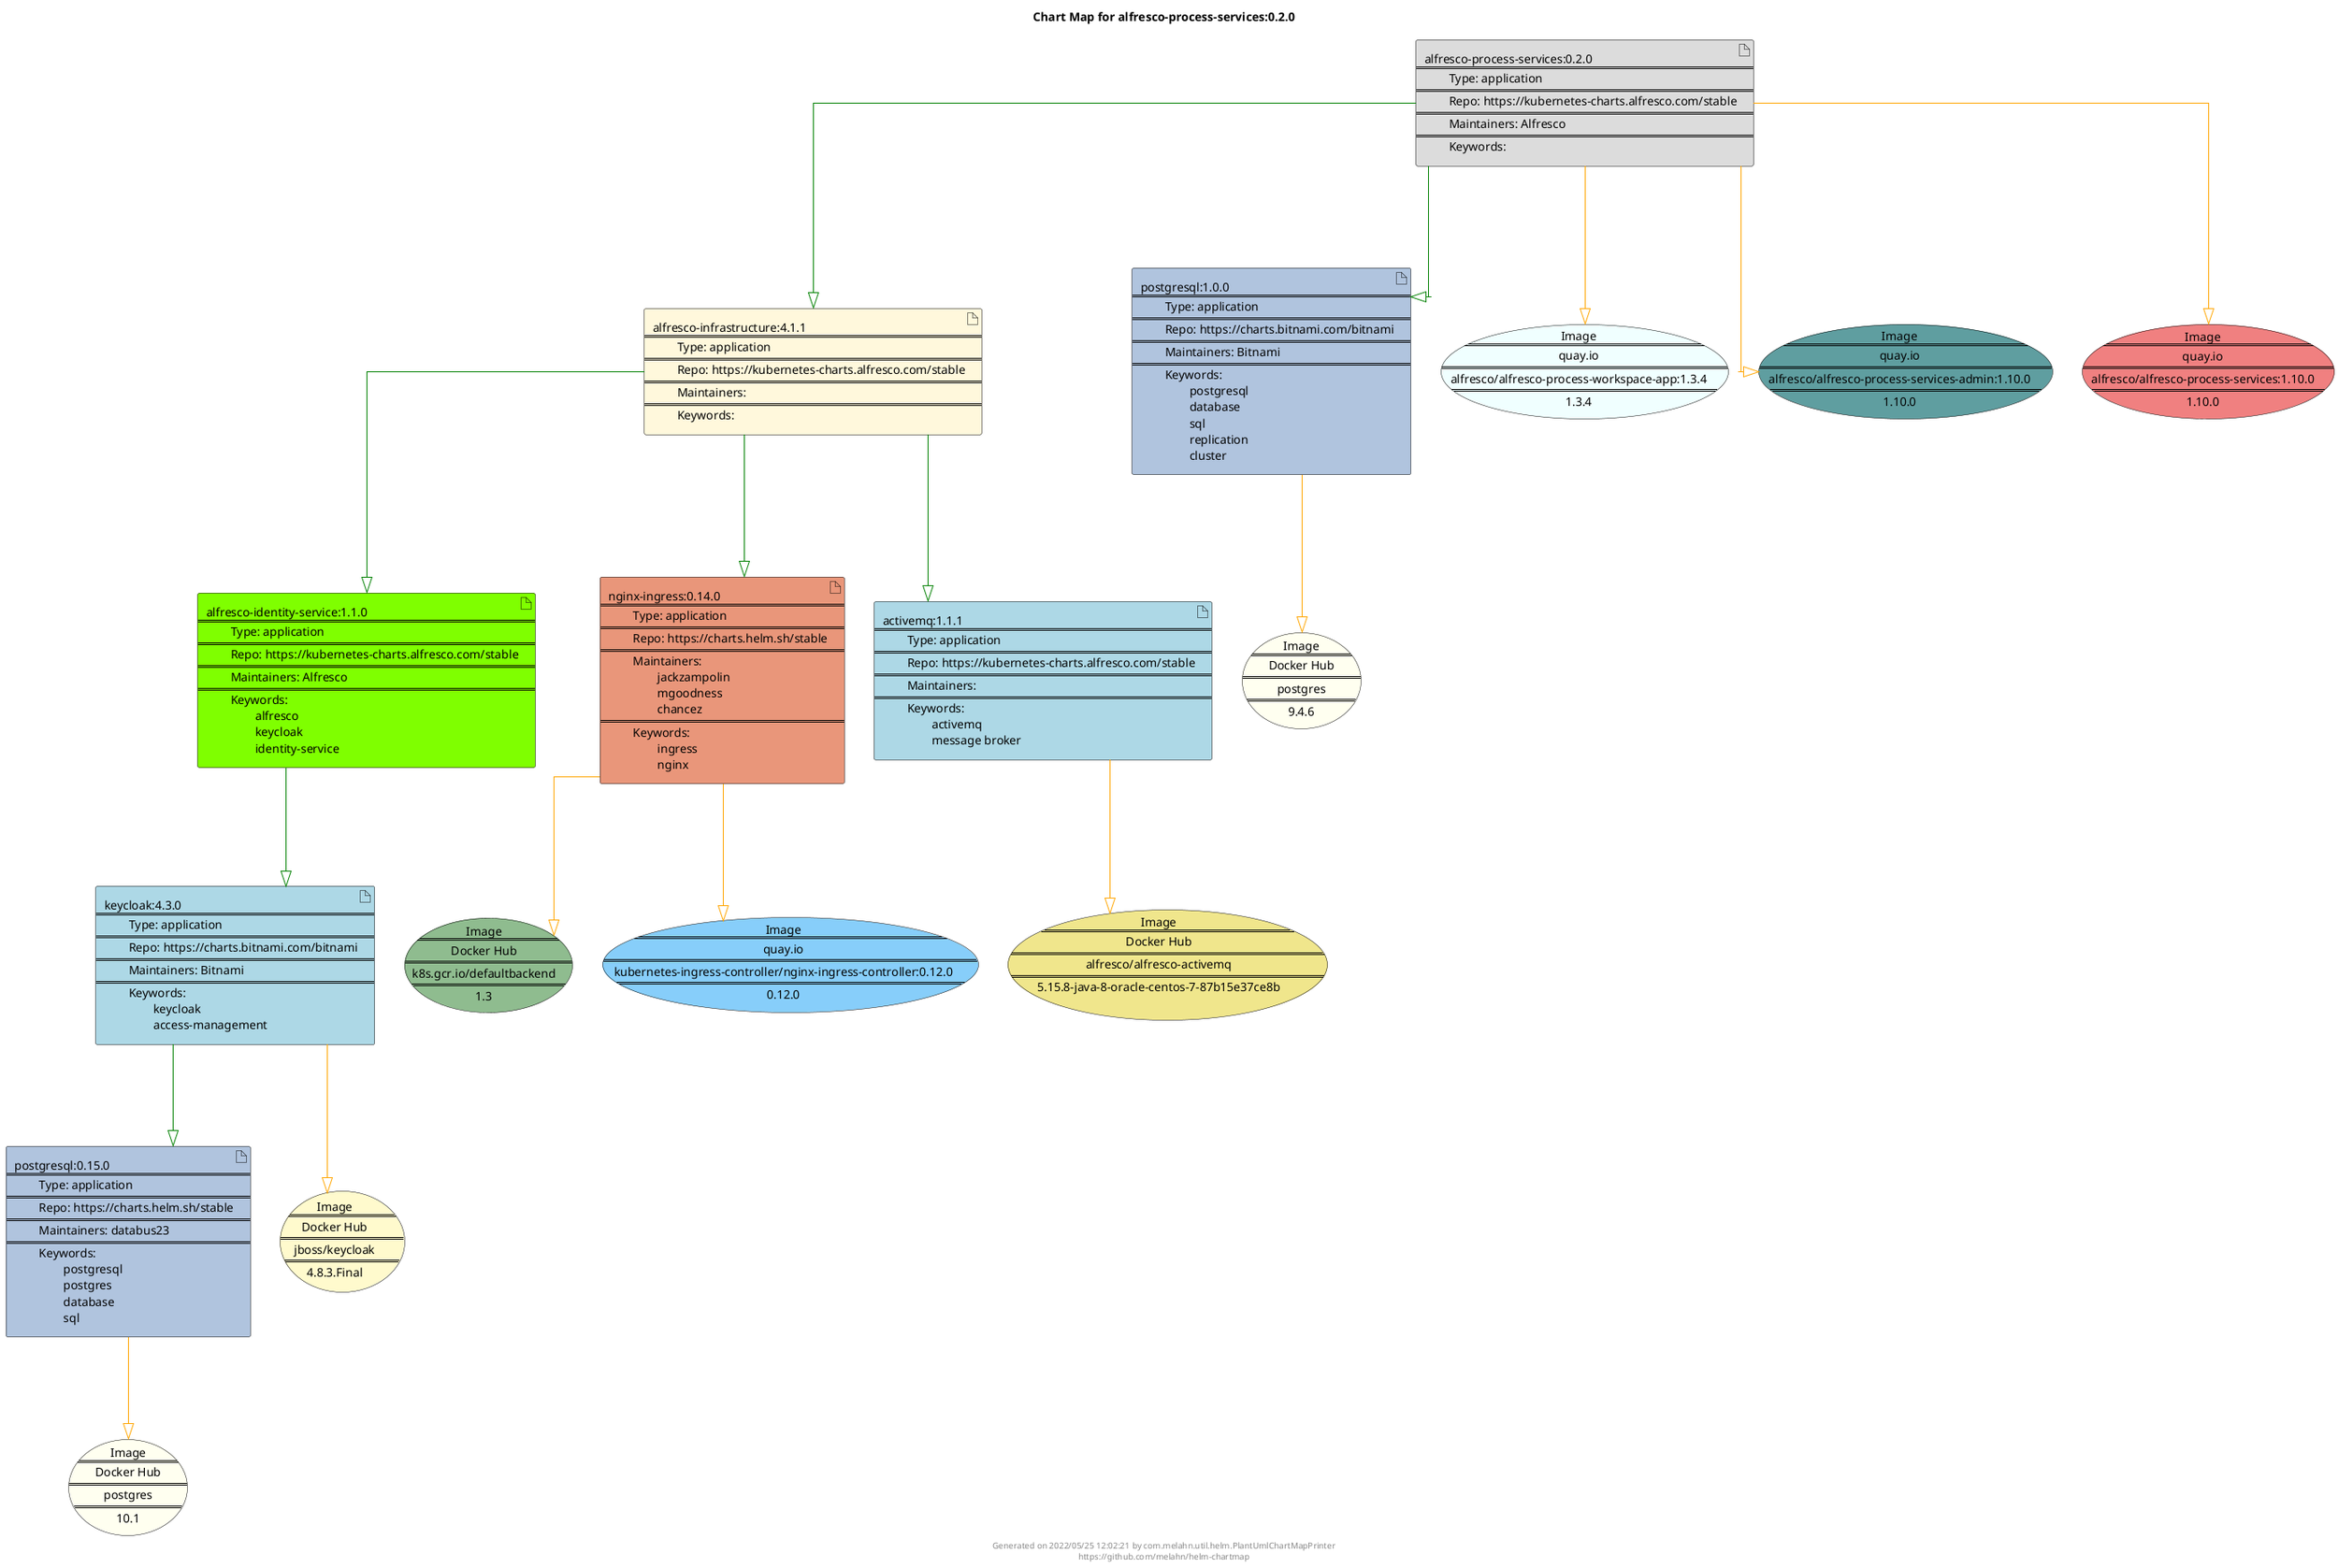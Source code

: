@startuml
skinparam linetype ortho
skinparam backgroundColor white
skinparam usecaseBorderColor black
skinparam usecaseArrowColor LightSlateGray
skinparam artifactBorderColor black
skinparam artifactArrowColor LightSlateGray

title Chart Map for alfresco-process-services:0.2.0

'There are 8 referenced Helm Charts
artifact "alfresco-process-services:0.2.0\n====\n\tType: application\n====\n\tRepo: https://kubernetes-charts.alfresco.com/stable\n====\n\tMaintainers: Alfresco\n====\n\tKeywords: " as alfresco_process_services_0_2_0 #Gainsboro
artifact "postgresql:0.15.0\n====\n\tType: application\n====\n\tRepo: https://charts.helm.sh/stable\n====\n\tMaintainers: databus23\n====\n\tKeywords: \n\t\tpostgresql\n\t\tpostgres\n\t\tdatabase\n\t\tsql" as postgresql_0_15_0 #LightSteelBlue
artifact "alfresco-infrastructure:4.1.1\n====\n\tType: application\n====\n\tRepo: https://kubernetes-charts.alfresco.com/stable\n====\n\tMaintainers: \n====\n\tKeywords: " as alfresco_infrastructure_4_1_1 #Cornsilk
artifact "postgresql:1.0.0\n====\n\tType: application\n====\n\tRepo: https://charts.bitnami.com/bitnami\n====\n\tMaintainers: Bitnami\n====\n\tKeywords: \n\t\tpostgresql\n\t\tdatabase\n\t\tsql\n\t\treplication\n\t\tcluster" as postgresql_1_0_0 #LightSteelBlue
artifact "alfresco-identity-service:1.1.0\n====\n\tType: application\n====\n\tRepo: https://kubernetes-charts.alfresco.com/stable\n====\n\tMaintainers: Alfresco\n====\n\tKeywords: \n\t\talfresco\n\t\tkeycloak\n\t\tidentity-service" as alfresco_identity_service_1_1_0 #Chartreuse
artifact "keycloak:4.3.0\n====\n\tType: application\n====\n\tRepo: https://charts.bitnami.com/bitnami\n====\n\tMaintainers: Bitnami\n====\n\tKeywords: \n\t\tkeycloak\n\t\taccess-management" as keycloak_4_3_0 #LightBlue
artifact "nginx-ingress:0.14.0\n====\n\tType: application\n====\n\tRepo: https://charts.helm.sh/stable\n====\n\tMaintainers: \n\t\tjackzampolin\n\t\tmgoodness\n\t\tchancez\n====\n\tKeywords: \n\t\tingress\n\t\tnginx" as nginx_ingress_0_14_0 #DarkSalmon
artifact "activemq:1.1.1\n====\n\tType: application\n====\n\tRepo: https://kubernetes-charts.alfresco.com/stable\n====\n\tMaintainers: \n====\n\tKeywords: \n\t\tactivemq\n\t\tmessage broker" as activemq_1_1_1 #LightBlue

'There are 9 referenced Docker Images
usecase "Image\n====\nquay.io\n====\nalfresco/alfresco-process-workspace-app:1.3.4\n====\n1.3.4" as quay_io_alfresco_alfresco_process_workspace_app_1_3_4 #Azure
usecase "Image\n====\nDocker Hub\n====\npostgres\n====\n10.1" as postgres_10_1 #Ivory
usecase "Image\n====\nDocker Hub\n====\njboss/keycloak\n====\n4.8.3.Final" as jboss_keycloak_4_8_3_Final #LemonChiffon
usecase "Image\n====\nDocker Hub\n====\nk8s.gcr.io/defaultbackend\n====\n1.3" as k8s_gcr_io_defaultbackend_1_3 #DarkSeaGreen
usecase "Image\n====\nquay.io\n====\nalfresco/alfresco-process-services-admin:1.10.0\n====\n1.10.0" as quay_io_alfresco_alfresco_process_services_admin_1_10_0 #CadetBlue
usecase "Image\n====\nDocker Hub\n====\npostgres\n====\n9.4.6" as postgres_9_4_6 #Ivory
usecase "Image\n====\nquay.io\n====\nkubernetes-ingress-controller/nginx-ingress-controller:0.12.0\n====\n0.12.0" as quay_io_kubernetes_ingress_controller_nginx_ingress_controller_0_12_0 #LightSkyBlue
usecase "Image\n====\nquay.io\n====\nalfresco/alfresco-process-services:1.10.0\n====\n1.10.0" as quay_io_alfresco_alfresco_process_services_1_10_0 #LightCoral
usecase "Image\n====\nDocker Hub\n====\nalfresco/alfresco-activemq\n====\n5.15.8-java-8-oracle-centos-7-87b15e37ce8b" as alfresco_alfresco_activemq_5_15_8_java_8_oracle_centos_7_87b15e37ce8b #Khaki

'Chart Dependencies
alfresco_process_services_0_2_0--[#green]-|>alfresco_infrastructure_4_1_1
alfresco_infrastructure_4_1_1--[#green]-|>nginx_ingress_0_14_0
alfresco_infrastructure_4_1_1--[#green]-|>alfresco_identity_service_1_1_0
alfresco_identity_service_1_1_0--[#green]-|>keycloak_4_3_0
keycloak_4_3_0--[#green]-|>postgresql_0_15_0
alfresco_infrastructure_4_1_1--[#green]-|>activemq_1_1_1
alfresco_process_services_0_2_0--[#green]-|>postgresql_1_0_0
alfresco_process_services_0_2_0--[#orange]-|>quay_io_alfresco_alfresco_process_services_admin_1_10_0
alfresco_process_services_0_2_0--[#orange]-|>quay_io_alfresco_alfresco_process_services_1_10_0
alfresco_process_services_0_2_0--[#orange]-|>quay_io_alfresco_alfresco_process_workspace_app_1_3_4
postgresql_0_15_0--[#orange]-|>postgres_10_1
postgresql_1_0_0--[#orange]-|>postgres_9_4_6
keycloak_4_3_0--[#orange]-|>jboss_keycloak_4_8_3_Final
nginx_ingress_0_14_0--[#orange]-|>k8s_gcr_io_defaultbackend_1_3
nginx_ingress_0_14_0--[#orange]-|>quay_io_kubernetes_ingress_controller_nginx_ingress_controller_0_12_0
activemq_1_1_1--[#orange]-|>alfresco_alfresco_activemq_5_15_8_java_8_oracle_centos_7_87b15e37ce8b

center footer Generated on 2022/05/25 12:02:21 by com.melahn.util.helm.PlantUmlChartMapPrinter\nhttps://github.com/melahn/helm-chartmap
@enduml
